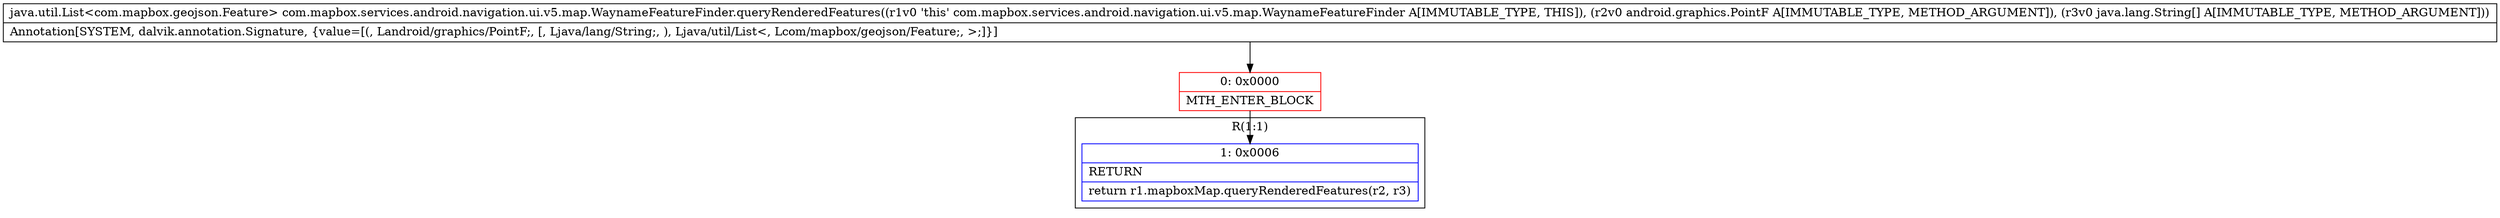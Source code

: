 digraph "CFG forcom.mapbox.services.android.navigation.ui.v5.map.WaynameFeatureFinder.queryRenderedFeatures(Landroid\/graphics\/PointF;[Ljava\/lang\/String;)Ljava\/util\/List;" {
subgraph cluster_Region_313609846 {
label = "R(1:1)";
node [shape=record,color=blue];
Node_1 [shape=record,label="{1\:\ 0x0006|RETURN\l|return r1.mapboxMap.queryRenderedFeatures(r2, r3)\l}"];
}
Node_0 [shape=record,color=red,label="{0\:\ 0x0000|MTH_ENTER_BLOCK\l}"];
MethodNode[shape=record,label="{java.util.List\<com.mapbox.geojson.Feature\> com.mapbox.services.android.navigation.ui.v5.map.WaynameFeatureFinder.queryRenderedFeatures((r1v0 'this' com.mapbox.services.android.navigation.ui.v5.map.WaynameFeatureFinder A[IMMUTABLE_TYPE, THIS]), (r2v0 android.graphics.PointF A[IMMUTABLE_TYPE, METHOD_ARGUMENT]), (r3v0 java.lang.String[] A[IMMUTABLE_TYPE, METHOD_ARGUMENT]))  | Annotation[SYSTEM, dalvik.annotation.Signature, \{value=[(, Landroid\/graphics\/PointF;, [, Ljava\/lang\/String;, ), Ljava\/util\/List\<, Lcom\/mapbox\/geojson\/Feature;, \>;]\}]\l}"];
MethodNode -> Node_0;
Node_0 -> Node_1;
}

